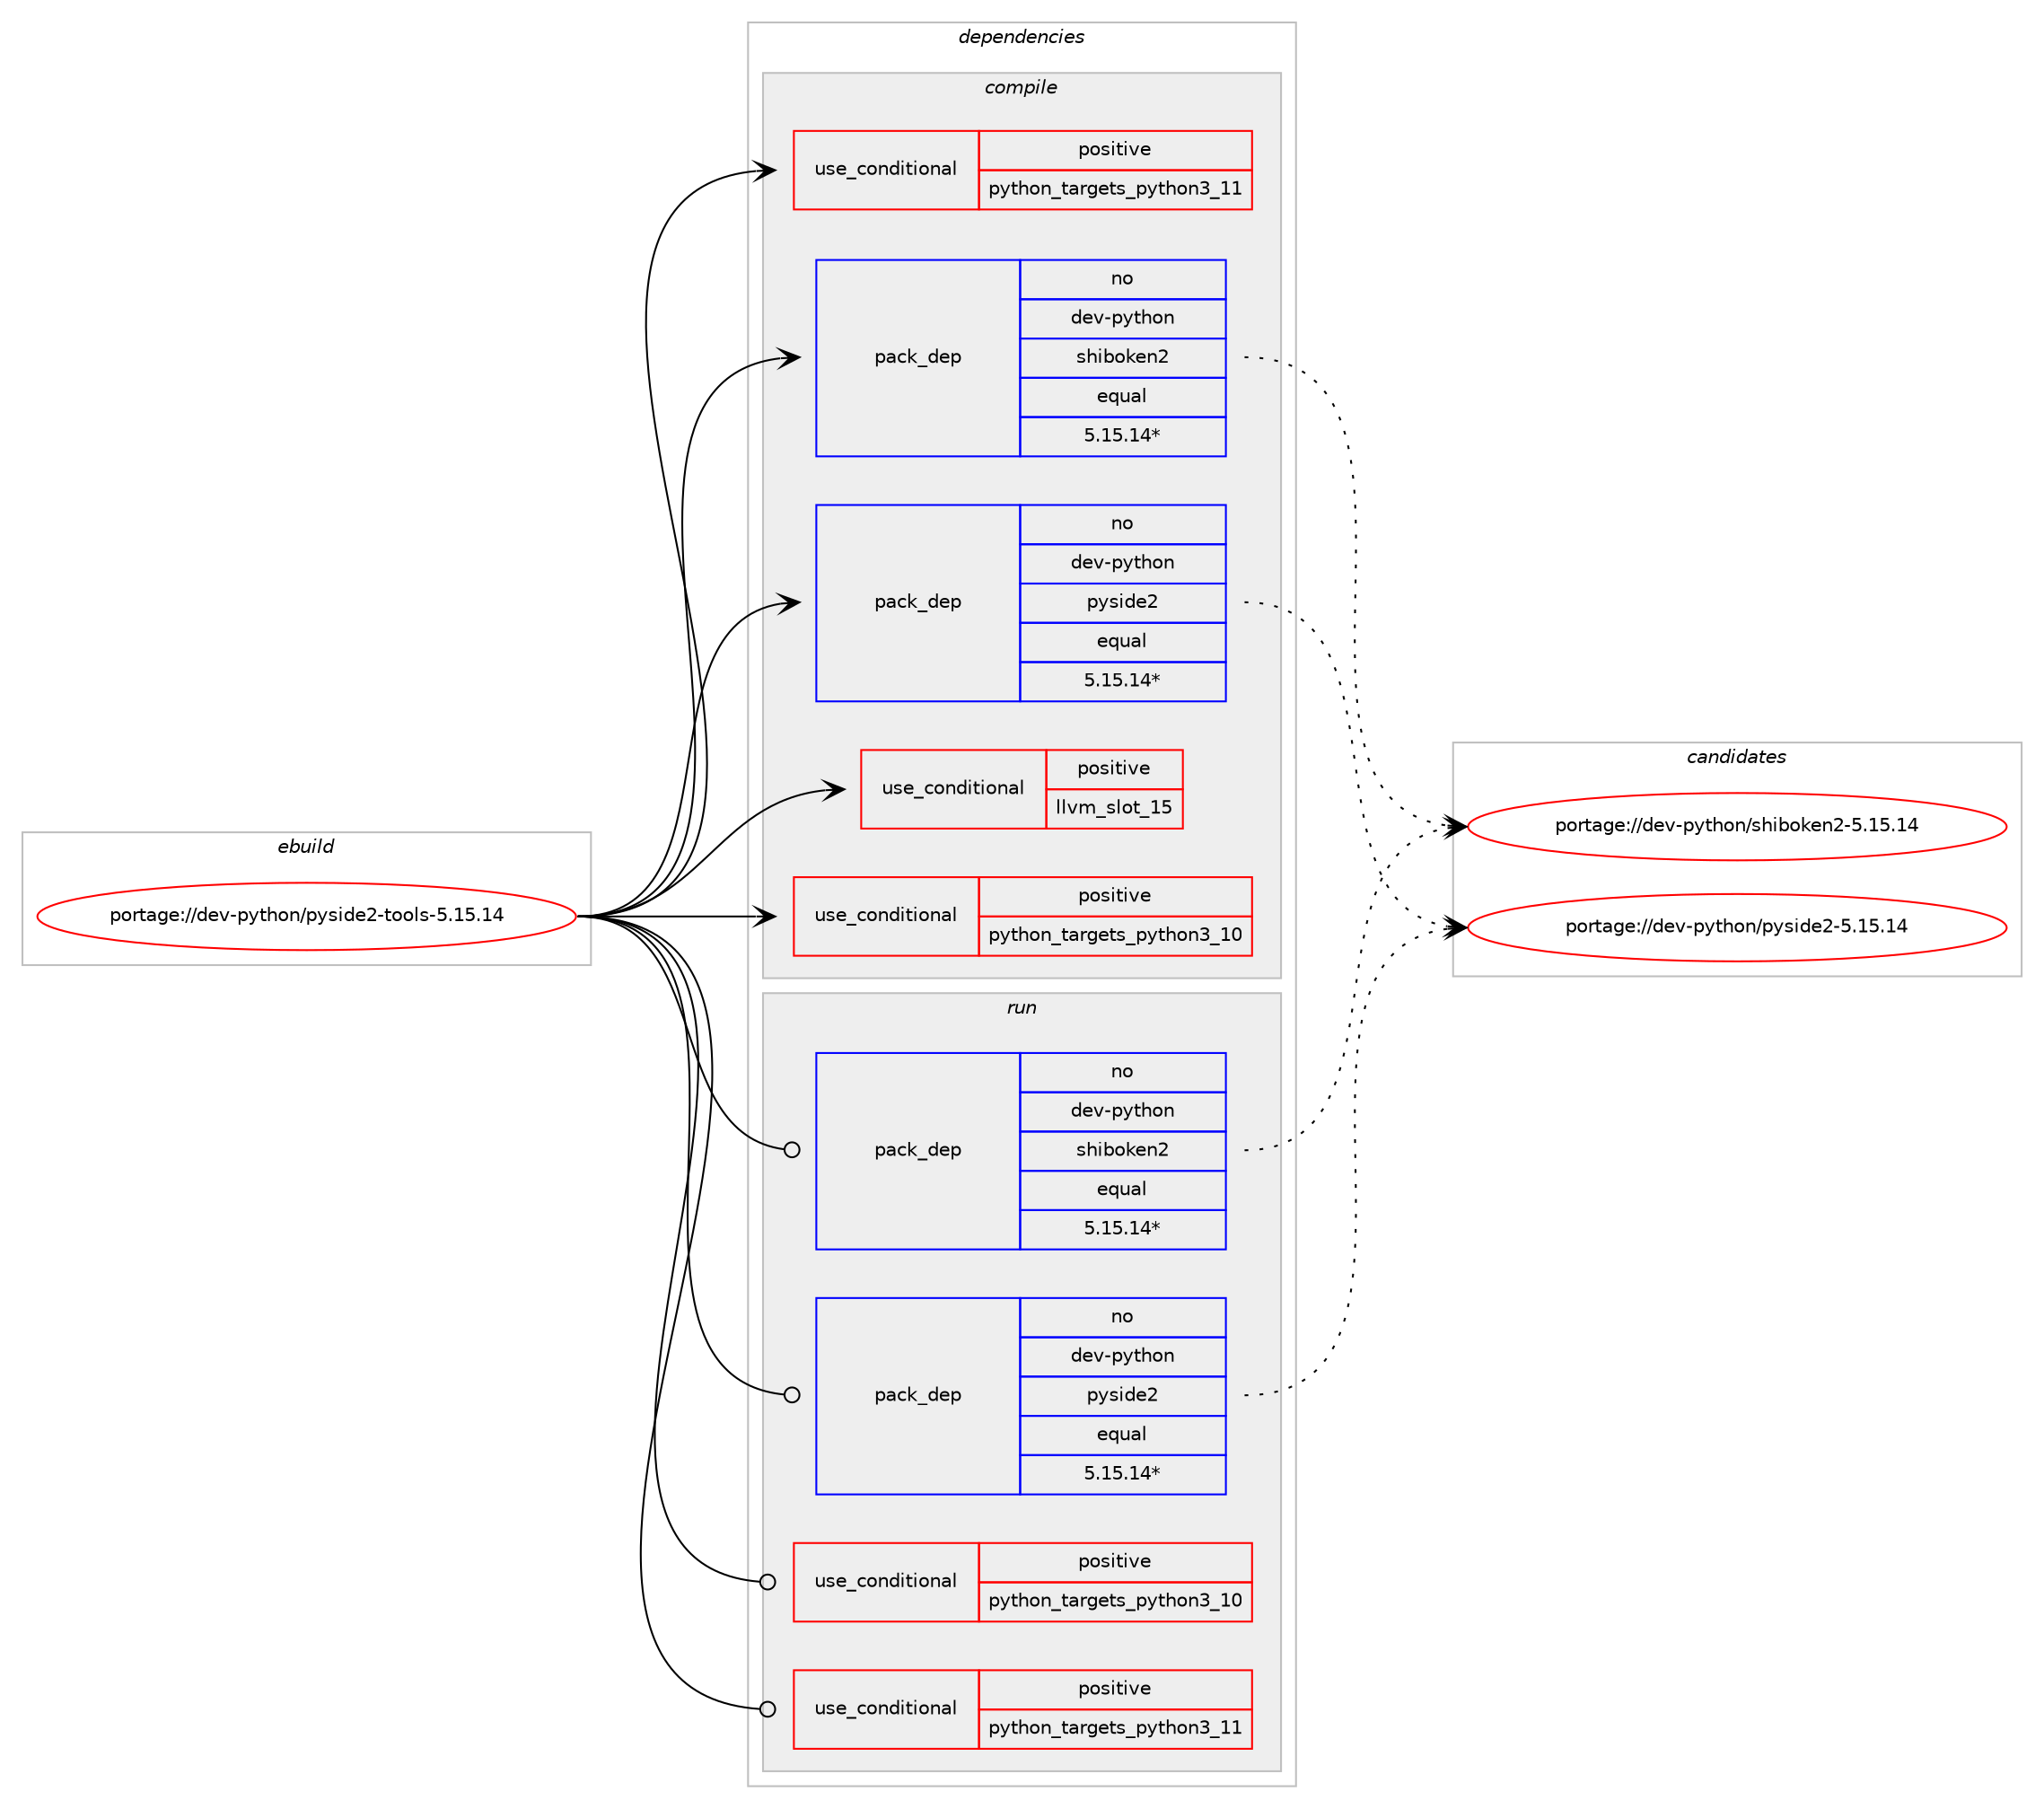 digraph prolog {

# *************
# Graph options
# *************

newrank=true;
concentrate=true;
compound=true;
graph [rankdir=LR,fontname=Helvetica,fontsize=10,ranksep=1.5];#, ranksep=2.5, nodesep=0.2];
edge  [arrowhead=vee];
node  [fontname=Helvetica,fontsize=10];

# **********
# The ebuild
# **********

subgraph cluster_leftcol {
color=gray;
rank=same;
label=<<i>ebuild</i>>;
id [label="portage://dev-python/pyside2-tools-5.15.14", color=red, width=4, href="../dev-python/pyside2-tools-5.15.14.svg"];
}

# ****************
# The dependencies
# ****************

subgraph cluster_midcol {
color=gray;
label=<<i>dependencies</i>>;
subgraph cluster_compile {
fillcolor="#eeeeee";
style=filled;
label=<<i>compile</i>>;
subgraph cond36403 {
dependency79409 [label=<<TABLE BORDER="0" CELLBORDER="1" CELLSPACING="0" CELLPADDING="4"><TR><TD ROWSPAN="3" CELLPADDING="10">use_conditional</TD></TR><TR><TD>positive</TD></TR><TR><TD>llvm_slot_15</TD></TR></TABLE>>, shape=none, color=red];
# *** BEGIN UNKNOWN DEPENDENCY TYPE (TODO) ***
# dependency79409 -> package_dependency(portage://dev-python/pyside2-tools-5.15.14,install,no,sys-devel,clang,none,[,,],[slot(15)],[])
# *** END UNKNOWN DEPENDENCY TYPE (TODO) ***

# *** BEGIN UNKNOWN DEPENDENCY TYPE (TODO) ***
# dependency79409 -> package_dependency(portage://dev-python/pyside2-tools-5.15.14,install,no,sys-devel,llvm,none,[,,],[slot(15)],[])
# *** END UNKNOWN DEPENDENCY TYPE (TODO) ***

}
id:e -> dependency79409:w [weight=20,style="solid",arrowhead="vee"];
subgraph cond36404 {
dependency79410 [label=<<TABLE BORDER="0" CELLBORDER="1" CELLSPACING="0" CELLPADDING="4"><TR><TD ROWSPAN="3" CELLPADDING="10">use_conditional</TD></TR><TR><TD>positive</TD></TR><TR><TD>python_targets_python3_10</TD></TR></TABLE>>, shape=none, color=red];
# *** BEGIN UNKNOWN DEPENDENCY TYPE (TODO) ***
# dependency79410 -> package_dependency(portage://dev-python/pyside2-tools-5.15.14,install,no,dev-lang,python,none,[,,],[slot(3.10)],[])
# *** END UNKNOWN DEPENDENCY TYPE (TODO) ***

}
id:e -> dependency79410:w [weight=20,style="solid",arrowhead="vee"];
subgraph cond36405 {
dependency79411 [label=<<TABLE BORDER="0" CELLBORDER="1" CELLSPACING="0" CELLPADDING="4"><TR><TD ROWSPAN="3" CELLPADDING="10">use_conditional</TD></TR><TR><TD>positive</TD></TR><TR><TD>python_targets_python3_11</TD></TR></TABLE>>, shape=none, color=red];
# *** BEGIN UNKNOWN DEPENDENCY TYPE (TODO) ***
# dependency79411 -> package_dependency(portage://dev-python/pyside2-tools-5.15.14,install,no,dev-lang,python,none,[,,],[slot(3.11)],[])
# *** END UNKNOWN DEPENDENCY TYPE (TODO) ***

}
id:e -> dependency79411:w [weight=20,style="solid",arrowhead="vee"];
subgraph pack41776 {
dependency79412 [label=<<TABLE BORDER="0" CELLBORDER="1" CELLSPACING="0" CELLPADDING="4" WIDTH="220"><TR><TD ROWSPAN="6" CELLPADDING="30">pack_dep</TD></TR><TR><TD WIDTH="110">no</TD></TR><TR><TD>dev-python</TD></TR><TR><TD>pyside2</TD></TR><TR><TD>equal</TD></TR><TR><TD>5.15.14*</TD></TR></TABLE>>, shape=none, color=blue];
}
id:e -> dependency79412:w [weight=20,style="solid",arrowhead="vee"];
subgraph pack41777 {
dependency79413 [label=<<TABLE BORDER="0" CELLBORDER="1" CELLSPACING="0" CELLPADDING="4" WIDTH="220"><TR><TD ROWSPAN="6" CELLPADDING="30">pack_dep</TD></TR><TR><TD WIDTH="110">no</TD></TR><TR><TD>dev-python</TD></TR><TR><TD>shiboken2</TD></TR><TR><TD>equal</TD></TR><TR><TD>5.15.14*</TD></TR></TABLE>>, shape=none, color=blue];
}
id:e -> dependency79413:w [weight=20,style="solid",arrowhead="vee"];
# *** BEGIN UNKNOWN DEPENDENCY TYPE (TODO) ***
# id -> package_dependency(portage://dev-python/pyside2-tools-5.15.14,install,weak,dev-python,pyside2-tools,none,[,,],[slot(0)],[])
# *** END UNKNOWN DEPENDENCY TYPE (TODO) ***

}
subgraph cluster_compileandrun {
fillcolor="#eeeeee";
style=filled;
label=<<i>compile and run</i>>;
}
subgraph cluster_run {
fillcolor="#eeeeee";
style=filled;
label=<<i>run</i>>;
subgraph cond36406 {
dependency79414 [label=<<TABLE BORDER="0" CELLBORDER="1" CELLSPACING="0" CELLPADDING="4"><TR><TD ROWSPAN="3" CELLPADDING="10">use_conditional</TD></TR><TR><TD>positive</TD></TR><TR><TD>python_targets_python3_10</TD></TR></TABLE>>, shape=none, color=red];
# *** BEGIN UNKNOWN DEPENDENCY TYPE (TODO) ***
# dependency79414 -> package_dependency(portage://dev-python/pyside2-tools-5.15.14,run,no,dev-lang,python,none,[,,],[slot(3.10)],[])
# *** END UNKNOWN DEPENDENCY TYPE (TODO) ***

}
id:e -> dependency79414:w [weight=20,style="solid",arrowhead="odot"];
subgraph cond36407 {
dependency79415 [label=<<TABLE BORDER="0" CELLBORDER="1" CELLSPACING="0" CELLPADDING="4"><TR><TD ROWSPAN="3" CELLPADDING="10">use_conditional</TD></TR><TR><TD>positive</TD></TR><TR><TD>python_targets_python3_11</TD></TR></TABLE>>, shape=none, color=red];
# *** BEGIN UNKNOWN DEPENDENCY TYPE (TODO) ***
# dependency79415 -> package_dependency(portage://dev-python/pyside2-tools-5.15.14,run,no,dev-lang,python,none,[,,],[slot(3.11)],[])
# *** END UNKNOWN DEPENDENCY TYPE (TODO) ***

}
id:e -> dependency79415:w [weight=20,style="solid",arrowhead="odot"];
subgraph pack41778 {
dependency79416 [label=<<TABLE BORDER="0" CELLBORDER="1" CELLSPACING="0" CELLPADDING="4" WIDTH="220"><TR><TD ROWSPAN="6" CELLPADDING="30">pack_dep</TD></TR><TR><TD WIDTH="110">no</TD></TR><TR><TD>dev-python</TD></TR><TR><TD>pyside2</TD></TR><TR><TD>equal</TD></TR><TR><TD>5.15.14*</TD></TR></TABLE>>, shape=none, color=blue];
}
id:e -> dependency79416:w [weight=20,style="solid",arrowhead="odot"];
subgraph pack41779 {
dependency79417 [label=<<TABLE BORDER="0" CELLBORDER="1" CELLSPACING="0" CELLPADDING="4" WIDTH="220"><TR><TD ROWSPAN="6" CELLPADDING="30">pack_dep</TD></TR><TR><TD WIDTH="110">no</TD></TR><TR><TD>dev-python</TD></TR><TR><TD>shiboken2</TD></TR><TR><TD>equal</TD></TR><TR><TD>5.15.14*</TD></TR></TABLE>>, shape=none, color=blue];
}
id:e -> dependency79417:w [weight=20,style="solid",arrowhead="odot"];
# *** BEGIN UNKNOWN DEPENDENCY TYPE (TODO) ***
# id -> package_dependency(portage://dev-python/pyside2-tools-5.15.14,run,weak,dev-python,pyside2-tools,none,[,,],[slot(0)],[])
# *** END UNKNOWN DEPENDENCY TYPE (TODO) ***

}
}

# **************
# The candidates
# **************

subgraph cluster_choices {
rank=same;
color=gray;
label=<<i>candidates</i>>;

subgraph choice41776 {
color=black;
nodesep=1;
choice1001011184511212111610411111047112121115105100101504553464953464952 [label="portage://dev-python/pyside2-5.15.14", color=red, width=4,href="../dev-python/pyside2-5.15.14.svg"];
dependency79412:e -> choice1001011184511212111610411111047112121115105100101504553464953464952:w [style=dotted,weight="100"];
}
subgraph choice41777 {
color=black;
nodesep=1;
choice100101118451121211161041111104711510410598111107101110504553464953464952 [label="portage://dev-python/shiboken2-5.15.14", color=red, width=4,href="../dev-python/shiboken2-5.15.14.svg"];
dependency79413:e -> choice100101118451121211161041111104711510410598111107101110504553464953464952:w [style=dotted,weight="100"];
}
subgraph choice41778 {
color=black;
nodesep=1;
choice1001011184511212111610411111047112121115105100101504553464953464952 [label="portage://dev-python/pyside2-5.15.14", color=red, width=4,href="../dev-python/pyside2-5.15.14.svg"];
dependency79416:e -> choice1001011184511212111610411111047112121115105100101504553464953464952:w [style=dotted,weight="100"];
}
subgraph choice41779 {
color=black;
nodesep=1;
choice100101118451121211161041111104711510410598111107101110504553464953464952 [label="portage://dev-python/shiboken2-5.15.14", color=red, width=4,href="../dev-python/shiboken2-5.15.14.svg"];
dependency79417:e -> choice100101118451121211161041111104711510410598111107101110504553464953464952:w [style=dotted,weight="100"];
}
}

}
